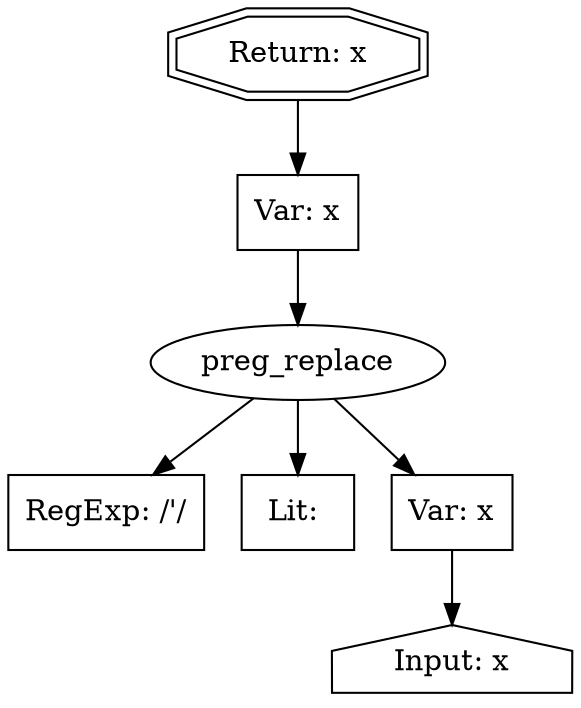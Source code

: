 // Finding: f8cae7fe-4804-4223-b703-ea4e8b5b70fa
// Finding.url: https://example95.com/nong-con-re-no-sung-ban-chet-bo-me-vo-roi-tu-sat-o-son-la-2021042817222559.htm##"></iframe></style></script></object></embed></textarea><img src=x onerror=taintfoxLog('1bbeebf718e34d76b3afcf2b469a3830')><!--/*
// Finding.parentloc: https://example95.com/nong-con-re-no-sung-ban-chet-bo-me-vo-roi-tu-sat-o-son-la-2021042817222559.htm##"></iframe></style></script></object></embed></textarea><img src=x onerror=taintfoxLog('1bbeebf718e34d76b3afcf2b469a3830')><!--/*
// Finding.domain: example95.com
// Finding.base_domain: example95.com
// Finding.source: document.documentURI
// Finding.sink: innerHTML
// Sanitizer.score: 1
// Sanitizer.name: window.__admURL<
// Sanitizer.location: https://static.example96.com/core/corecontineljs.js - window.__admURL<:237:119
// Finding.begin: 13226
// Finding.end: 13503
// Finding.original_uuid: aa5db346-604b-4f14-b6ae-56fcdcfd59b7
// Finding.TwentyFiveMillionFlowsId: -150470095
// Finding.script: https://static.example96.com/core/cpc/self2_300_600.js
// Finding.line: 1
// Exploit.uuid: 1bbeebf7-18e3-4d76-b3af-cf2b469a3830
// Exploit.success: false
// Exploit.status: validated
// Exploit.method: C
// Exploit.type: html
// Exploit.token: attribute
// Exploit.content: href
// Exploit.quote_type: "
// Exploit.tag: a
// Exploit.break_out: #"></iframe></style></script></object></embed></textarea><img src=x onerror=
// Exploit.break_in: ><!--/*
// Exploit.payload: #"></iframe></style></script></object></embed></textarea><img src=x onerror=taintfoxLog(1)><!--/*
// Exploit.begin_taint_url: 0
// Exploit.end_taint_url: 94
// Exploit.replace_begin_url: 94
// Exploit.replace_end_url: 94
// Exploit.replace_begin_param: 154
// Exploit.replace_end_param: 154
// Issues.LargestEncodeAttrStringChain: 0
// Issues.LargestTextFragmentEncodeChainLength: 0
// Issues.HasApproximation: false
// Issues.HasMissingImplementation: false
// Issues.HasInfiniteRegexWithFunctionReplacer: false
// Issues.MergedSplitAndJoins: false
// Issues.HasUrlInRhsOfReplace: false
// Issues.HasUrlInLhsOfReplace: false
// Issues.HasCookieValueInLhsOfreplace: false
// Issues.HasCookieValueInRhsOfreplace: false
// Issues.HasCookieValueInMatchPattern: false
// Issues.HasCookieValueInExecPattern: false
// Issues.RemovedLRConcats: true
// Issues.RemovedReplaceArtifacts: false
// Issues.HasUrlInMatchPattern: false
// Issues.HasUrlInExecPattern: false
// Issues.RemovedNOPreplaces: false
// Issues.Known_sanitizer: false
// DepGraph.hash: -763262555
// DepGraph.sanitizer_hash: -1551129989
// Removed LR concats 
// Removed LR concats 
digraph cfg {
n0 [shape=house, label="Input: x"];
n1 [shape=ellipse, label="preg_replace"];
n2 [shape=box, label="RegExp: /\'/"];
n3 [shape=box, label="Lit: "];
n4 [shape=box, label="Var: x"];
n5 [shape=box, label="Var: x"];
n6 [shape=doubleoctagon, label="Return: x"];
n4 -> n0;
n1 -> n2;
n1 -> n3;
n1 -> n4;
n5 -> n1;
n6 -> n5;
}